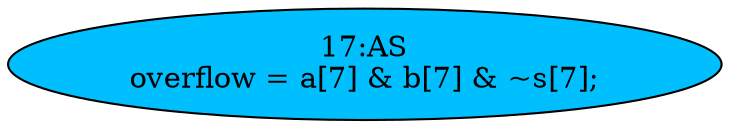strict digraph "" {
	node [label="\N"];
	"17:AS"	[ast="<pyverilog.vparser.ast.Assign object at 0x7fa95414e7d0>",
		def_var="['overflow']",
		fillcolor=deepskyblue,
		label="17:AS
overflow = a[7] & b[7] & ~s[7];",
		statements="[]",
		style=filled,
		typ=Assign,
		use_var="['a', 'b', 's']"];
}
